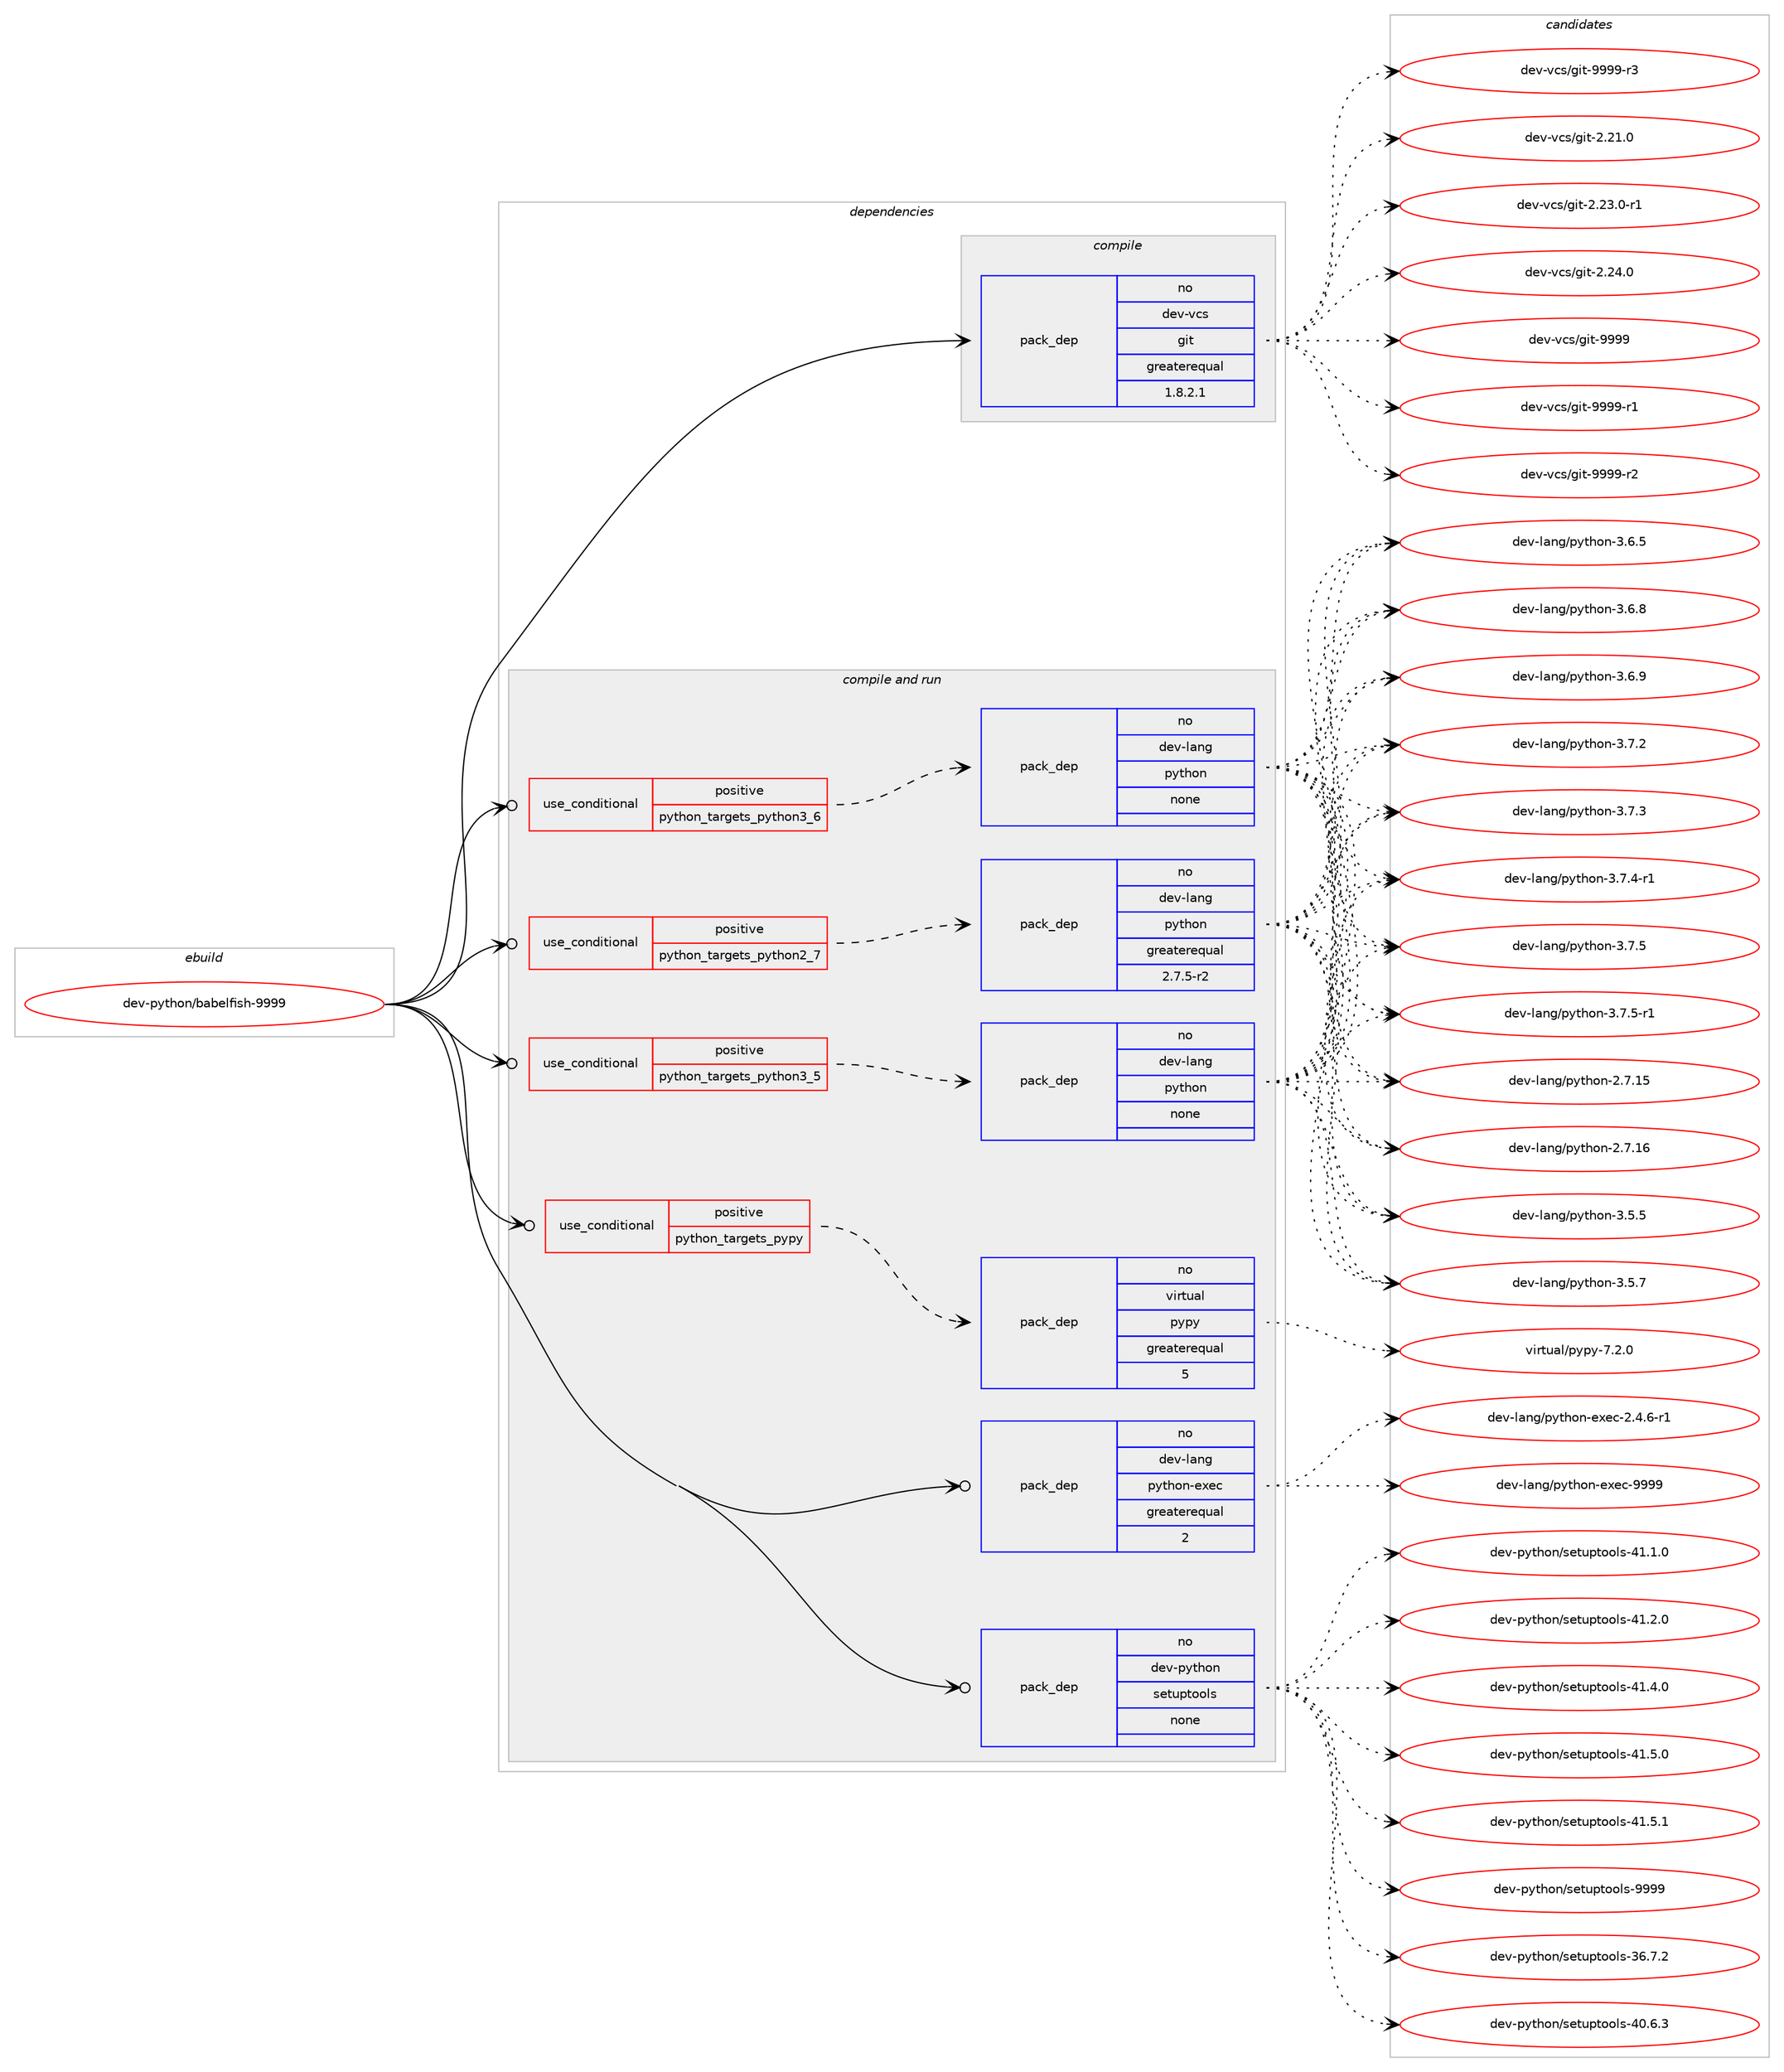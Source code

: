 digraph prolog {

# *************
# Graph options
# *************

newrank=true;
concentrate=true;
compound=true;
graph [rankdir=LR,fontname=Helvetica,fontsize=10,ranksep=1.5];#, ranksep=2.5, nodesep=0.2];
edge  [arrowhead=vee];
node  [fontname=Helvetica,fontsize=10];

# **********
# The ebuild
# **********

subgraph cluster_leftcol {
color=gray;
rank=same;
label=<<i>ebuild</i>>;
id [label="dev-python/babelfish-9999", color=red, width=4, href="../dev-python/babelfish-9999.svg"];
}

# ****************
# The dependencies
# ****************

subgraph cluster_midcol {
color=gray;
label=<<i>dependencies</i>>;
subgraph cluster_compile {
fillcolor="#eeeeee";
style=filled;
label=<<i>compile</i>>;
subgraph pack447452 {
dependency595850 [label=<<TABLE BORDER="0" CELLBORDER="1" CELLSPACING="0" CELLPADDING="4" WIDTH="220"><TR><TD ROWSPAN="6" CELLPADDING="30">pack_dep</TD></TR><TR><TD WIDTH="110">no</TD></TR><TR><TD>dev-vcs</TD></TR><TR><TD>git</TD></TR><TR><TD>greaterequal</TD></TR><TR><TD>1.8.2.1</TD></TR></TABLE>>, shape=none, color=blue];
}
id:e -> dependency595850:w [weight=20,style="solid",arrowhead="vee"];
}
subgraph cluster_compileandrun {
fillcolor="#eeeeee";
style=filled;
label=<<i>compile and run</i>>;
subgraph cond136624 {
dependency595851 [label=<<TABLE BORDER="0" CELLBORDER="1" CELLSPACING="0" CELLPADDING="4"><TR><TD ROWSPAN="3" CELLPADDING="10">use_conditional</TD></TR><TR><TD>positive</TD></TR><TR><TD>python_targets_pypy</TD></TR></TABLE>>, shape=none, color=red];
subgraph pack447453 {
dependency595852 [label=<<TABLE BORDER="0" CELLBORDER="1" CELLSPACING="0" CELLPADDING="4" WIDTH="220"><TR><TD ROWSPAN="6" CELLPADDING="30">pack_dep</TD></TR><TR><TD WIDTH="110">no</TD></TR><TR><TD>virtual</TD></TR><TR><TD>pypy</TD></TR><TR><TD>greaterequal</TD></TR><TR><TD>5</TD></TR></TABLE>>, shape=none, color=blue];
}
dependency595851:e -> dependency595852:w [weight=20,style="dashed",arrowhead="vee"];
}
id:e -> dependency595851:w [weight=20,style="solid",arrowhead="odotvee"];
subgraph cond136625 {
dependency595853 [label=<<TABLE BORDER="0" CELLBORDER="1" CELLSPACING="0" CELLPADDING="4"><TR><TD ROWSPAN="3" CELLPADDING="10">use_conditional</TD></TR><TR><TD>positive</TD></TR><TR><TD>python_targets_python2_7</TD></TR></TABLE>>, shape=none, color=red];
subgraph pack447454 {
dependency595854 [label=<<TABLE BORDER="0" CELLBORDER="1" CELLSPACING="0" CELLPADDING="4" WIDTH="220"><TR><TD ROWSPAN="6" CELLPADDING="30">pack_dep</TD></TR><TR><TD WIDTH="110">no</TD></TR><TR><TD>dev-lang</TD></TR><TR><TD>python</TD></TR><TR><TD>greaterequal</TD></TR><TR><TD>2.7.5-r2</TD></TR></TABLE>>, shape=none, color=blue];
}
dependency595853:e -> dependency595854:w [weight=20,style="dashed",arrowhead="vee"];
}
id:e -> dependency595853:w [weight=20,style="solid",arrowhead="odotvee"];
subgraph cond136626 {
dependency595855 [label=<<TABLE BORDER="0" CELLBORDER="1" CELLSPACING="0" CELLPADDING="4"><TR><TD ROWSPAN="3" CELLPADDING="10">use_conditional</TD></TR><TR><TD>positive</TD></TR><TR><TD>python_targets_python3_5</TD></TR></TABLE>>, shape=none, color=red];
subgraph pack447455 {
dependency595856 [label=<<TABLE BORDER="0" CELLBORDER="1" CELLSPACING="0" CELLPADDING="4" WIDTH="220"><TR><TD ROWSPAN="6" CELLPADDING="30">pack_dep</TD></TR><TR><TD WIDTH="110">no</TD></TR><TR><TD>dev-lang</TD></TR><TR><TD>python</TD></TR><TR><TD>none</TD></TR><TR><TD></TD></TR></TABLE>>, shape=none, color=blue];
}
dependency595855:e -> dependency595856:w [weight=20,style="dashed",arrowhead="vee"];
}
id:e -> dependency595855:w [weight=20,style="solid",arrowhead="odotvee"];
subgraph cond136627 {
dependency595857 [label=<<TABLE BORDER="0" CELLBORDER="1" CELLSPACING="0" CELLPADDING="4"><TR><TD ROWSPAN="3" CELLPADDING="10">use_conditional</TD></TR><TR><TD>positive</TD></TR><TR><TD>python_targets_python3_6</TD></TR></TABLE>>, shape=none, color=red];
subgraph pack447456 {
dependency595858 [label=<<TABLE BORDER="0" CELLBORDER="1" CELLSPACING="0" CELLPADDING="4" WIDTH="220"><TR><TD ROWSPAN="6" CELLPADDING="30">pack_dep</TD></TR><TR><TD WIDTH="110">no</TD></TR><TR><TD>dev-lang</TD></TR><TR><TD>python</TD></TR><TR><TD>none</TD></TR><TR><TD></TD></TR></TABLE>>, shape=none, color=blue];
}
dependency595857:e -> dependency595858:w [weight=20,style="dashed",arrowhead="vee"];
}
id:e -> dependency595857:w [weight=20,style="solid",arrowhead="odotvee"];
subgraph pack447457 {
dependency595859 [label=<<TABLE BORDER="0" CELLBORDER="1" CELLSPACING="0" CELLPADDING="4" WIDTH="220"><TR><TD ROWSPAN="6" CELLPADDING="30">pack_dep</TD></TR><TR><TD WIDTH="110">no</TD></TR><TR><TD>dev-lang</TD></TR><TR><TD>python-exec</TD></TR><TR><TD>greaterequal</TD></TR><TR><TD>2</TD></TR></TABLE>>, shape=none, color=blue];
}
id:e -> dependency595859:w [weight=20,style="solid",arrowhead="odotvee"];
subgraph pack447458 {
dependency595860 [label=<<TABLE BORDER="0" CELLBORDER="1" CELLSPACING="0" CELLPADDING="4" WIDTH="220"><TR><TD ROWSPAN="6" CELLPADDING="30">pack_dep</TD></TR><TR><TD WIDTH="110">no</TD></TR><TR><TD>dev-python</TD></TR><TR><TD>setuptools</TD></TR><TR><TD>none</TD></TR><TR><TD></TD></TR></TABLE>>, shape=none, color=blue];
}
id:e -> dependency595860:w [weight=20,style="solid",arrowhead="odotvee"];
}
subgraph cluster_run {
fillcolor="#eeeeee";
style=filled;
label=<<i>run</i>>;
}
}

# **************
# The candidates
# **************

subgraph cluster_choices {
rank=same;
color=gray;
label=<<i>candidates</i>>;

subgraph choice447452 {
color=black;
nodesep=1;
choice10010111845118991154710310511645504650494648 [label="dev-vcs/git-2.21.0", color=red, width=4,href="../dev-vcs/git-2.21.0.svg"];
choice100101118451189911547103105116455046505146484511449 [label="dev-vcs/git-2.23.0-r1", color=red, width=4,href="../dev-vcs/git-2.23.0-r1.svg"];
choice10010111845118991154710310511645504650524648 [label="dev-vcs/git-2.24.0", color=red, width=4,href="../dev-vcs/git-2.24.0.svg"];
choice1001011184511899115471031051164557575757 [label="dev-vcs/git-9999", color=red, width=4,href="../dev-vcs/git-9999.svg"];
choice10010111845118991154710310511645575757574511449 [label="dev-vcs/git-9999-r1", color=red, width=4,href="../dev-vcs/git-9999-r1.svg"];
choice10010111845118991154710310511645575757574511450 [label="dev-vcs/git-9999-r2", color=red, width=4,href="../dev-vcs/git-9999-r2.svg"];
choice10010111845118991154710310511645575757574511451 [label="dev-vcs/git-9999-r3", color=red, width=4,href="../dev-vcs/git-9999-r3.svg"];
dependency595850:e -> choice10010111845118991154710310511645504650494648:w [style=dotted,weight="100"];
dependency595850:e -> choice100101118451189911547103105116455046505146484511449:w [style=dotted,weight="100"];
dependency595850:e -> choice10010111845118991154710310511645504650524648:w [style=dotted,weight="100"];
dependency595850:e -> choice1001011184511899115471031051164557575757:w [style=dotted,weight="100"];
dependency595850:e -> choice10010111845118991154710310511645575757574511449:w [style=dotted,weight="100"];
dependency595850:e -> choice10010111845118991154710310511645575757574511450:w [style=dotted,weight="100"];
dependency595850:e -> choice10010111845118991154710310511645575757574511451:w [style=dotted,weight="100"];
}
subgraph choice447453 {
color=black;
nodesep=1;
choice1181051141161179710847112121112121455546504648 [label="virtual/pypy-7.2.0", color=red, width=4,href="../virtual/pypy-7.2.0.svg"];
dependency595852:e -> choice1181051141161179710847112121112121455546504648:w [style=dotted,weight="100"];
}
subgraph choice447454 {
color=black;
nodesep=1;
choice10010111845108971101034711212111610411111045504655464953 [label="dev-lang/python-2.7.15", color=red, width=4,href="../dev-lang/python-2.7.15.svg"];
choice10010111845108971101034711212111610411111045504655464954 [label="dev-lang/python-2.7.16", color=red, width=4,href="../dev-lang/python-2.7.16.svg"];
choice100101118451089711010347112121116104111110455146534653 [label="dev-lang/python-3.5.5", color=red, width=4,href="../dev-lang/python-3.5.5.svg"];
choice100101118451089711010347112121116104111110455146534655 [label="dev-lang/python-3.5.7", color=red, width=4,href="../dev-lang/python-3.5.7.svg"];
choice100101118451089711010347112121116104111110455146544653 [label="dev-lang/python-3.6.5", color=red, width=4,href="../dev-lang/python-3.6.5.svg"];
choice100101118451089711010347112121116104111110455146544656 [label="dev-lang/python-3.6.8", color=red, width=4,href="../dev-lang/python-3.6.8.svg"];
choice100101118451089711010347112121116104111110455146544657 [label="dev-lang/python-3.6.9", color=red, width=4,href="../dev-lang/python-3.6.9.svg"];
choice100101118451089711010347112121116104111110455146554650 [label="dev-lang/python-3.7.2", color=red, width=4,href="../dev-lang/python-3.7.2.svg"];
choice100101118451089711010347112121116104111110455146554651 [label="dev-lang/python-3.7.3", color=red, width=4,href="../dev-lang/python-3.7.3.svg"];
choice1001011184510897110103471121211161041111104551465546524511449 [label="dev-lang/python-3.7.4-r1", color=red, width=4,href="../dev-lang/python-3.7.4-r1.svg"];
choice100101118451089711010347112121116104111110455146554653 [label="dev-lang/python-3.7.5", color=red, width=4,href="../dev-lang/python-3.7.5.svg"];
choice1001011184510897110103471121211161041111104551465546534511449 [label="dev-lang/python-3.7.5-r1", color=red, width=4,href="../dev-lang/python-3.7.5-r1.svg"];
dependency595854:e -> choice10010111845108971101034711212111610411111045504655464953:w [style=dotted,weight="100"];
dependency595854:e -> choice10010111845108971101034711212111610411111045504655464954:w [style=dotted,weight="100"];
dependency595854:e -> choice100101118451089711010347112121116104111110455146534653:w [style=dotted,weight="100"];
dependency595854:e -> choice100101118451089711010347112121116104111110455146534655:w [style=dotted,weight="100"];
dependency595854:e -> choice100101118451089711010347112121116104111110455146544653:w [style=dotted,weight="100"];
dependency595854:e -> choice100101118451089711010347112121116104111110455146544656:w [style=dotted,weight="100"];
dependency595854:e -> choice100101118451089711010347112121116104111110455146544657:w [style=dotted,weight="100"];
dependency595854:e -> choice100101118451089711010347112121116104111110455146554650:w [style=dotted,weight="100"];
dependency595854:e -> choice100101118451089711010347112121116104111110455146554651:w [style=dotted,weight="100"];
dependency595854:e -> choice1001011184510897110103471121211161041111104551465546524511449:w [style=dotted,weight="100"];
dependency595854:e -> choice100101118451089711010347112121116104111110455146554653:w [style=dotted,weight="100"];
dependency595854:e -> choice1001011184510897110103471121211161041111104551465546534511449:w [style=dotted,weight="100"];
}
subgraph choice447455 {
color=black;
nodesep=1;
choice10010111845108971101034711212111610411111045504655464953 [label="dev-lang/python-2.7.15", color=red, width=4,href="../dev-lang/python-2.7.15.svg"];
choice10010111845108971101034711212111610411111045504655464954 [label="dev-lang/python-2.7.16", color=red, width=4,href="../dev-lang/python-2.7.16.svg"];
choice100101118451089711010347112121116104111110455146534653 [label="dev-lang/python-3.5.5", color=red, width=4,href="../dev-lang/python-3.5.5.svg"];
choice100101118451089711010347112121116104111110455146534655 [label="dev-lang/python-3.5.7", color=red, width=4,href="../dev-lang/python-3.5.7.svg"];
choice100101118451089711010347112121116104111110455146544653 [label="dev-lang/python-3.6.5", color=red, width=4,href="../dev-lang/python-3.6.5.svg"];
choice100101118451089711010347112121116104111110455146544656 [label="dev-lang/python-3.6.8", color=red, width=4,href="../dev-lang/python-3.6.8.svg"];
choice100101118451089711010347112121116104111110455146544657 [label="dev-lang/python-3.6.9", color=red, width=4,href="../dev-lang/python-3.6.9.svg"];
choice100101118451089711010347112121116104111110455146554650 [label="dev-lang/python-3.7.2", color=red, width=4,href="../dev-lang/python-3.7.2.svg"];
choice100101118451089711010347112121116104111110455146554651 [label="dev-lang/python-3.7.3", color=red, width=4,href="../dev-lang/python-3.7.3.svg"];
choice1001011184510897110103471121211161041111104551465546524511449 [label="dev-lang/python-3.7.4-r1", color=red, width=4,href="../dev-lang/python-3.7.4-r1.svg"];
choice100101118451089711010347112121116104111110455146554653 [label="dev-lang/python-3.7.5", color=red, width=4,href="../dev-lang/python-3.7.5.svg"];
choice1001011184510897110103471121211161041111104551465546534511449 [label="dev-lang/python-3.7.5-r1", color=red, width=4,href="../dev-lang/python-3.7.5-r1.svg"];
dependency595856:e -> choice10010111845108971101034711212111610411111045504655464953:w [style=dotted,weight="100"];
dependency595856:e -> choice10010111845108971101034711212111610411111045504655464954:w [style=dotted,weight="100"];
dependency595856:e -> choice100101118451089711010347112121116104111110455146534653:w [style=dotted,weight="100"];
dependency595856:e -> choice100101118451089711010347112121116104111110455146534655:w [style=dotted,weight="100"];
dependency595856:e -> choice100101118451089711010347112121116104111110455146544653:w [style=dotted,weight="100"];
dependency595856:e -> choice100101118451089711010347112121116104111110455146544656:w [style=dotted,weight="100"];
dependency595856:e -> choice100101118451089711010347112121116104111110455146544657:w [style=dotted,weight="100"];
dependency595856:e -> choice100101118451089711010347112121116104111110455146554650:w [style=dotted,weight="100"];
dependency595856:e -> choice100101118451089711010347112121116104111110455146554651:w [style=dotted,weight="100"];
dependency595856:e -> choice1001011184510897110103471121211161041111104551465546524511449:w [style=dotted,weight="100"];
dependency595856:e -> choice100101118451089711010347112121116104111110455146554653:w [style=dotted,weight="100"];
dependency595856:e -> choice1001011184510897110103471121211161041111104551465546534511449:w [style=dotted,weight="100"];
}
subgraph choice447456 {
color=black;
nodesep=1;
choice10010111845108971101034711212111610411111045504655464953 [label="dev-lang/python-2.7.15", color=red, width=4,href="../dev-lang/python-2.7.15.svg"];
choice10010111845108971101034711212111610411111045504655464954 [label="dev-lang/python-2.7.16", color=red, width=4,href="../dev-lang/python-2.7.16.svg"];
choice100101118451089711010347112121116104111110455146534653 [label="dev-lang/python-3.5.5", color=red, width=4,href="../dev-lang/python-3.5.5.svg"];
choice100101118451089711010347112121116104111110455146534655 [label="dev-lang/python-3.5.7", color=red, width=4,href="../dev-lang/python-3.5.7.svg"];
choice100101118451089711010347112121116104111110455146544653 [label="dev-lang/python-3.6.5", color=red, width=4,href="../dev-lang/python-3.6.5.svg"];
choice100101118451089711010347112121116104111110455146544656 [label="dev-lang/python-3.6.8", color=red, width=4,href="../dev-lang/python-3.6.8.svg"];
choice100101118451089711010347112121116104111110455146544657 [label="dev-lang/python-3.6.9", color=red, width=4,href="../dev-lang/python-3.6.9.svg"];
choice100101118451089711010347112121116104111110455146554650 [label="dev-lang/python-3.7.2", color=red, width=4,href="../dev-lang/python-3.7.2.svg"];
choice100101118451089711010347112121116104111110455146554651 [label="dev-lang/python-3.7.3", color=red, width=4,href="../dev-lang/python-3.7.3.svg"];
choice1001011184510897110103471121211161041111104551465546524511449 [label="dev-lang/python-3.7.4-r1", color=red, width=4,href="../dev-lang/python-3.7.4-r1.svg"];
choice100101118451089711010347112121116104111110455146554653 [label="dev-lang/python-3.7.5", color=red, width=4,href="../dev-lang/python-3.7.5.svg"];
choice1001011184510897110103471121211161041111104551465546534511449 [label="dev-lang/python-3.7.5-r1", color=red, width=4,href="../dev-lang/python-3.7.5-r1.svg"];
dependency595858:e -> choice10010111845108971101034711212111610411111045504655464953:w [style=dotted,weight="100"];
dependency595858:e -> choice10010111845108971101034711212111610411111045504655464954:w [style=dotted,weight="100"];
dependency595858:e -> choice100101118451089711010347112121116104111110455146534653:w [style=dotted,weight="100"];
dependency595858:e -> choice100101118451089711010347112121116104111110455146534655:w [style=dotted,weight="100"];
dependency595858:e -> choice100101118451089711010347112121116104111110455146544653:w [style=dotted,weight="100"];
dependency595858:e -> choice100101118451089711010347112121116104111110455146544656:w [style=dotted,weight="100"];
dependency595858:e -> choice100101118451089711010347112121116104111110455146544657:w [style=dotted,weight="100"];
dependency595858:e -> choice100101118451089711010347112121116104111110455146554650:w [style=dotted,weight="100"];
dependency595858:e -> choice100101118451089711010347112121116104111110455146554651:w [style=dotted,weight="100"];
dependency595858:e -> choice1001011184510897110103471121211161041111104551465546524511449:w [style=dotted,weight="100"];
dependency595858:e -> choice100101118451089711010347112121116104111110455146554653:w [style=dotted,weight="100"];
dependency595858:e -> choice1001011184510897110103471121211161041111104551465546534511449:w [style=dotted,weight="100"];
}
subgraph choice447457 {
color=black;
nodesep=1;
choice10010111845108971101034711212111610411111045101120101994550465246544511449 [label="dev-lang/python-exec-2.4.6-r1", color=red, width=4,href="../dev-lang/python-exec-2.4.6-r1.svg"];
choice10010111845108971101034711212111610411111045101120101994557575757 [label="dev-lang/python-exec-9999", color=red, width=4,href="../dev-lang/python-exec-9999.svg"];
dependency595859:e -> choice10010111845108971101034711212111610411111045101120101994550465246544511449:w [style=dotted,weight="100"];
dependency595859:e -> choice10010111845108971101034711212111610411111045101120101994557575757:w [style=dotted,weight="100"];
}
subgraph choice447458 {
color=black;
nodesep=1;
choice100101118451121211161041111104711510111611711211611111110811545515446554650 [label="dev-python/setuptools-36.7.2", color=red, width=4,href="../dev-python/setuptools-36.7.2.svg"];
choice100101118451121211161041111104711510111611711211611111110811545524846544651 [label="dev-python/setuptools-40.6.3", color=red, width=4,href="../dev-python/setuptools-40.6.3.svg"];
choice100101118451121211161041111104711510111611711211611111110811545524946494648 [label="dev-python/setuptools-41.1.0", color=red, width=4,href="../dev-python/setuptools-41.1.0.svg"];
choice100101118451121211161041111104711510111611711211611111110811545524946504648 [label="dev-python/setuptools-41.2.0", color=red, width=4,href="../dev-python/setuptools-41.2.0.svg"];
choice100101118451121211161041111104711510111611711211611111110811545524946524648 [label="dev-python/setuptools-41.4.0", color=red, width=4,href="../dev-python/setuptools-41.4.0.svg"];
choice100101118451121211161041111104711510111611711211611111110811545524946534648 [label="dev-python/setuptools-41.5.0", color=red, width=4,href="../dev-python/setuptools-41.5.0.svg"];
choice100101118451121211161041111104711510111611711211611111110811545524946534649 [label="dev-python/setuptools-41.5.1", color=red, width=4,href="../dev-python/setuptools-41.5.1.svg"];
choice10010111845112121116104111110471151011161171121161111111081154557575757 [label="dev-python/setuptools-9999", color=red, width=4,href="../dev-python/setuptools-9999.svg"];
dependency595860:e -> choice100101118451121211161041111104711510111611711211611111110811545515446554650:w [style=dotted,weight="100"];
dependency595860:e -> choice100101118451121211161041111104711510111611711211611111110811545524846544651:w [style=dotted,weight="100"];
dependency595860:e -> choice100101118451121211161041111104711510111611711211611111110811545524946494648:w [style=dotted,weight="100"];
dependency595860:e -> choice100101118451121211161041111104711510111611711211611111110811545524946504648:w [style=dotted,weight="100"];
dependency595860:e -> choice100101118451121211161041111104711510111611711211611111110811545524946524648:w [style=dotted,weight="100"];
dependency595860:e -> choice100101118451121211161041111104711510111611711211611111110811545524946534648:w [style=dotted,weight="100"];
dependency595860:e -> choice100101118451121211161041111104711510111611711211611111110811545524946534649:w [style=dotted,weight="100"];
dependency595860:e -> choice10010111845112121116104111110471151011161171121161111111081154557575757:w [style=dotted,weight="100"];
}
}

}
